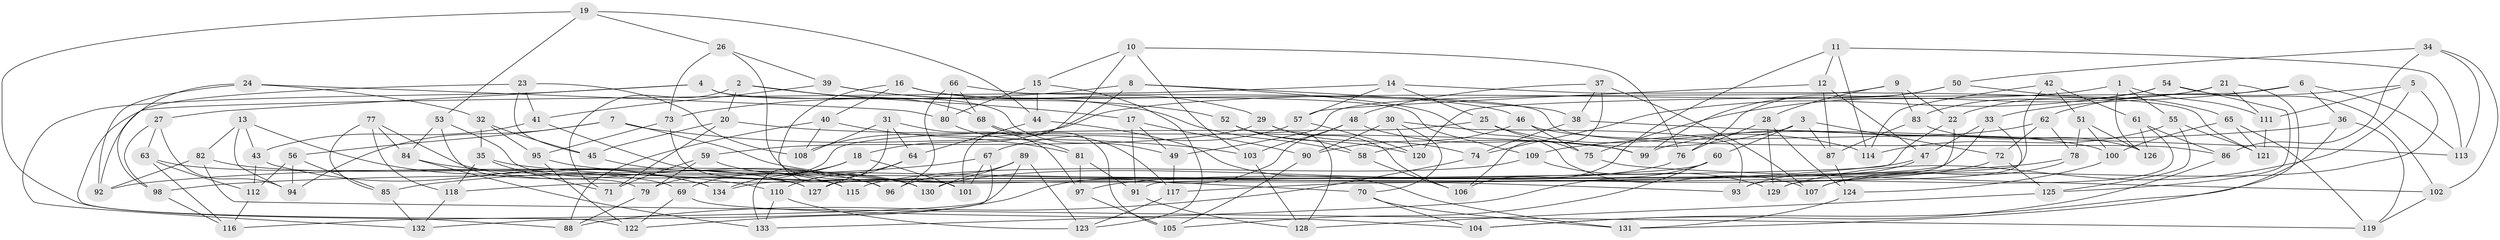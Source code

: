 // Generated by graph-tools (version 1.1) at 2025/38/03/09/25 02:38:10]
// undirected, 134 vertices, 268 edges
graph export_dot {
graph [start="1"]
  node [color=gray90,style=filled];
  1;
  2;
  3;
  4;
  5;
  6;
  7;
  8;
  9;
  10;
  11;
  12;
  13;
  14;
  15;
  16;
  17;
  18;
  19;
  20;
  21;
  22;
  23;
  24;
  25;
  26;
  27;
  28;
  29;
  30;
  31;
  32;
  33;
  34;
  35;
  36;
  37;
  38;
  39;
  40;
  41;
  42;
  43;
  44;
  45;
  46;
  47;
  48;
  49;
  50;
  51;
  52;
  53;
  54;
  55;
  56;
  57;
  58;
  59;
  60;
  61;
  62;
  63;
  64;
  65;
  66;
  67;
  68;
  69;
  70;
  71;
  72;
  73;
  74;
  75;
  76;
  77;
  78;
  79;
  80;
  81;
  82;
  83;
  84;
  85;
  86;
  87;
  88;
  89;
  90;
  91;
  92;
  93;
  94;
  95;
  96;
  97;
  98;
  99;
  100;
  101;
  102;
  103;
  104;
  105;
  106;
  107;
  108;
  109;
  110;
  111;
  112;
  113;
  114;
  115;
  116;
  117;
  118;
  119;
  120;
  121;
  122;
  123;
  124;
  125;
  126;
  127;
  128;
  129;
  130;
  131;
  132;
  133;
  134;
  1 -- 126;
  1 -- 55;
  1 -- 108;
  1 -- 111;
  2 -- 68;
  2 -- 17;
  2 -- 71;
  2 -- 20;
  3 -- 87;
  3 -- 60;
  3 -- 58;
  3 -- 72;
  4 -- 49;
  4 -- 132;
  4 -- 109;
  4 -- 27;
  5 -- 107;
  5 -- 62;
  5 -- 111;
  5 -- 129;
  6 -- 120;
  6 -- 33;
  6 -- 36;
  6 -- 113;
  7 -- 94;
  7 -- 103;
  7 -- 56;
  7 -- 70;
  8 -- 38;
  8 -- 73;
  8 -- 107;
  8 -- 18;
  9 -- 28;
  9 -- 49;
  9 -- 22;
  9 -- 83;
  10 -- 15;
  10 -- 76;
  10 -- 103;
  10 -- 101;
  11 -- 114;
  11 -- 106;
  11 -- 12;
  11 -- 113;
  12 -- 47;
  12 -- 57;
  12 -- 87;
  13 -- 134;
  13 -- 94;
  13 -- 82;
  13 -- 43;
  14 -- 122;
  14 -- 121;
  14 -- 25;
  14 -- 57;
  15 -- 80;
  15 -- 44;
  15 -- 123;
  16 -- 29;
  16 -- 46;
  16 -- 40;
  16 -- 96;
  17 -- 49;
  17 -- 90;
  17 -- 91;
  18 -- 69;
  18 -- 134;
  18 -- 101;
  19 -- 88;
  19 -- 26;
  19 -- 44;
  19 -- 53;
  20 -- 45;
  20 -- 71;
  20 -- 99;
  21 -- 75;
  21 -- 111;
  21 -- 131;
  21 -- 22;
  22 -- 91;
  22 -- 118;
  23 -- 41;
  23 -- 108;
  23 -- 45;
  23 -- 92;
  24 -- 92;
  24 -- 80;
  24 -- 98;
  24 -- 32;
  25 -- 114;
  25 -- 75;
  25 -- 79;
  26 -- 101;
  26 -- 73;
  26 -- 39;
  27 -- 63;
  27 -- 98;
  27 -- 94;
  28 -- 76;
  28 -- 124;
  28 -- 129;
  29 -- 106;
  29 -- 59;
  29 -- 74;
  30 -- 70;
  30 -- 120;
  30 -- 90;
  30 -- 93;
  31 -- 64;
  31 -- 133;
  31 -- 97;
  31 -- 108;
  32 -- 95;
  32 -- 35;
  32 -- 45;
  33 -- 127;
  33 -- 47;
  33 -- 129;
  34 -- 102;
  34 -- 86;
  34 -- 50;
  34 -- 113;
  35 -- 118;
  35 -- 93;
  35 -- 71;
  36 -- 104;
  36 -- 109;
  36 -- 119;
  37 -- 48;
  37 -- 107;
  37 -- 106;
  37 -- 38;
  38 -- 74;
  38 -- 113;
  39 -- 41;
  39 -- 52;
  39 -- 58;
  40 -- 108;
  40 -- 88;
  40 -- 81;
  41 -- 115;
  41 -- 43;
  42 -- 51;
  42 -- 114;
  42 -- 117;
  42 -- 61;
  43 -- 112;
  43 -- 134;
  44 -- 131;
  44 -- 64;
  45 -- 115;
  46 -- 90;
  46 -- 75;
  46 -- 100;
  47 -- 93;
  47 -- 92;
  48 -- 99;
  48 -- 122;
  48 -- 103;
  49 -- 117;
  50 -- 99;
  50 -- 65;
  50 -- 76;
  51 -- 100;
  51 -- 126;
  51 -- 78;
  52 -- 128;
  52 -- 58;
  52 -- 120;
  53 -- 79;
  53 -- 84;
  53 -- 127;
  54 -- 83;
  54 -- 74;
  54 -- 125;
  54 -- 102;
  55 -- 114;
  55 -- 121;
  55 -- 125;
  56 -- 112;
  56 -- 85;
  56 -- 94;
  57 -- 120;
  57 -- 67;
  58 -- 106;
  59 -- 130;
  59 -- 71;
  59 -- 79;
  60 -- 133;
  60 -- 134;
  60 -- 105;
  61 -- 93;
  61 -- 86;
  61 -- 126;
  62 -- 72;
  62 -- 99;
  62 -- 78;
  63 -- 69;
  63 -- 112;
  63 -- 116;
  64 -- 127;
  64 -- 110;
  65 -- 121;
  65 -- 100;
  65 -- 119;
  66 -- 68;
  66 -- 86;
  66 -- 96;
  66 -- 80;
  67 -- 132;
  67 -- 85;
  67 -- 101;
  68 -- 117;
  68 -- 105;
  69 -- 104;
  69 -- 122;
  70 -- 131;
  70 -- 104;
  72 -- 125;
  72 -- 97;
  73 -- 115;
  73 -- 95;
  74 -- 88;
  75 -- 102;
  76 -- 130;
  77 -- 118;
  77 -- 84;
  77 -- 127;
  77 -- 85;
  78 -- 107;
  78 -- 98;
  79 -- 88;
  80 -- 81;
  81 -- 91;
  81 -- 97;
  82 -- 92;
  82 -- 119;
  82 -- 130;
  83 -- 126;
  83 -- 87;
  84 -- 133;
  84 -- 110;
  85 -- 132;
  86 -- 104;
  87 -- 124;
  89 -- 116;
  89 -- 123;
  89 -- 130;
  89 -- 96;
  90 -- 105;
  91 -- 128;
  95 -- 96;
  95 -- 122;
  97 -- 105;
  98 -- 116;
  100 -- 124;
  102 -- 119;
  103 -- 128;
  109 -- 115;
  109 -- 129;
  110 -- 133;
  110 -- 123;
  111 -- 121;
  112 -- 116;
  117 -- 123;
  118 -- 132;
  124 -- 131;
  125 -- 128;
}
